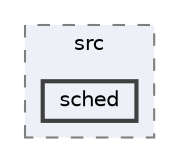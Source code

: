 digraph "firmware/src/sched"
{
 // LATEX_PDF_SIZE
  bgcolor="transparent";
  edge [fontname=Helvetica,fontsize=10,labelfontname=Helvetica,labelfontsize=10];
  node [fontname=Helvetica,fontsize=10,shape=box,height=0.2,width=0.4];
  compound=true
  subgraph clusterdir_c898ccd6027d5da3247aa855d21ca2cf {
    graph [ bgcolor="#edf0f7", pencolor="grey50", label="src", fontname=Helvetica,fontsize=10 style="filled,dashed", URL="dir_c898ccd6027d5da3247aa855d21ca2cf.html",tooltip=""]
  dir_7823007820cfe4d1a4ad04f11c50e251 [label="sched", fillcolor="#edf0f7", color="grey25", style="filled,bold", URL="dir_7823007820cfe4d1a4ad04f11c50e251.html",tooltip=""];
  }
}

